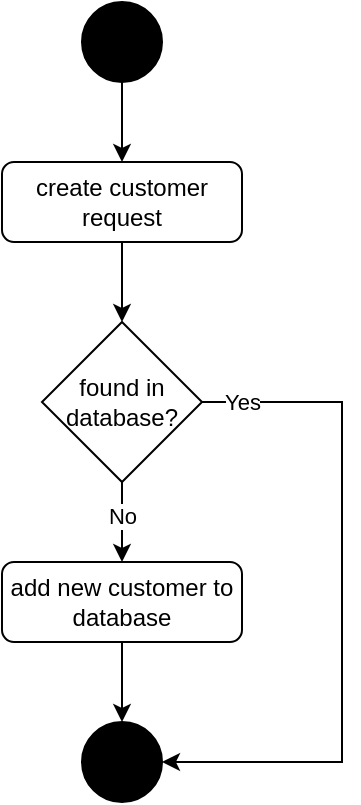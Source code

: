 <mxfile version="14.5.1" type="device"><diagram id="C5RBs43oDa-KdzZeNtuy" name="Page-1"><mxGraphModel dx="946" dy="640" grid="1" gridSize="10" guides="1" tooltips="1" connect="1" arrows="1" fold="1" page="1" pageScale="1" pageWidth="827" pageHeight="1169" math="0" shadow="0"><root><mxCell id="WIyWlLk6GJQsqaUBKTNV-0"/><mxCell id="WIyWlLk6GJQsqaUBKTNV-1" parent="WIyWlLk6GJQsqaUBKTNV-0"/><mxCell id="bDCf9ZuHCR-Yo9mToukc-0" value="" style="ellipse;whiteSpace=wrap;html=1;aspect=fixed;fillColor=#000000;" parent="WIyWlLk6GJQsqaUBKTNV-1" vertex="1"><mxGeometry x="400" y="80" width="40" height="40" as="geometry"/></mxCell><mxCell id="lMiE3IPboOpO6Fax5913-0" value="create customer request" style="rounded=1;whiteSpace=wrap;html=1;" parent="WIyWlLk6GJQsqaUBKTNV-1" vertex="1"><mxGeometry x="360" y="160" width="120" height="40" as="geometry"/></mxCell><mxCell id="lMiE3IPboOpO6Fax5913-11" style="edgeStyle=orthogonalEdgeStyle;rounded=0;orthogonalLoop=1;jettySize=auto;html=1;entryX=1;entryY=0.5;entryDx=0;entryDy=0;" parent="WIyWlLk6GJQsqaUBKTNV-1" target="lMiE3IPboOpO6Fax5913-8" edge="1"><mxGeometry relative="1" as="geometry"><mxPoint x="440" y="620" as="targetPoint"/><mxPoint x="450" y="280" as="sourcePoint"/><Array as="points"><mxPoint x="530" y="280"/><mxPoint x="530" y="460"/></Array></mxGeometry></mxCell><mxCell id="lMiE3IPboOpO6Fax5913-21" value="Yes" style="edgeLabel;html=1;align=center;verticalAlign=middle;resizable=0;points=[];" parent="lMiE3IPboOpO6Fax5913-11" vertex="1" connectable="0"><mxGeometry x="-0.852" relative="1" as="geometry"><mxPoint x="4" as="offset"/></mxGeometry></mxCell><mxCell id="lMiE3IPboOpO6Fax5913-1" value="found in database?" style="rhombus;whiteSpace=wrap;html=1;" parent="WIyWlLk6GJQsqaUBKTNV-1" vertex="1"><mxGeometry x="380" y="240" width="80" height="80" as="geometry"/></mxCell><mxCell id="lMiE3IPboOpO6Fax5913-4" value="" style="endArrow=classic;html=1;exitX=0.5;exitY=1;exitDx=0;exitDy=0;entryX=0.5;entryY=0;entryDx=0;entryDy=0;" parent="WIyWlLk6GJQsqaUBKTNV-1" source="bDCf9ZuHCR-Yo9mToukc-0" target="lMiE3IPboOpO6Fax5913-0" edge="1"><mxGeometry width="50" height="50" relative="1" as="geometry"><mxPoint x="390" y="350" as="sourcePoint"/><mxPoint x="419" y="150" as="targetPoint"/></mxGeometry></mxCell><mxCell id="lMiE3IPboOpO6Fax5913-5" value="" style="endArrow=classic;html=1;entryX=0.5;entryY=0;entryDx=0;entryDy=0;exitX=0.5;exitY=1;exitDx=0;exitDy=0;" parent="WIyWlLk6GJQsqaUBKTNV-1" source="lMiE3IPboOpO6Fax5913-0" target="lMiE3IPboOpO6Fax5913-1" edge="1"><mxGeometry width="50" height="50" relative="1" as="geometry"><mxPoint x="430" y="210" as="sourcePoint"/><mxPoint x="440" y="210" as="targetPoint"/></mxGeometry></mxCell><mxCell id="lMiE3IPboOpO6Fax5913-6" value="" style="endArrow=classic;html=1;entryX=0.5;entryY=0;entryDx=0;entryDy=0;exitX=0.5;exitY=1;exitDx=0;exitDy=0;" parent="WIyWlLk6GJQsqaUBKTNV-1" source="lMiE3IPboOpO6Fax5913-1" edge="1"><mxGeometry width="50" height="50" relative="1" as="geometry"><mxPoint x="420" y="320" as="sourcePoint"/><mxPoint x="420" y="360" as="targetPoint"/></mxGeometry></mxCell><mxCell id="lMiE3IPboOpO6Fax5913-18" value="No" style="edgeLabel;html=1;align=center;verticalAlign=middle;resizable=0;points=[];" parent="lMiE3IPboOpO6Fax5913-6" vertex="1" connectable="0"><mxGeometry x="-0.152" relative="1" as="geometry"><mxPoint x="-0.21" as="offset"/></mxGeometry></mxCell><mxCell id="lMiE3IPboOpO6Fax5913-8" value="" style="ellipse;whiteSpace=wrap;html=1;aspect=fixed;fillColor=#000000;" parent="WIyWlLk6GJQsqaUBKTNV-1" vertex="1"><mxGeometry x="400" y="440" width="40" height="40" as="geometry"/></mxCell><mxCell id="lMiE3IPboOpO6Fax5913-15" style="edgeStyle=orthogonalEdgeStyle;rounded=0;orthogonalLoop=1;jettySize=auto;html=1;entryX=0.5;entryY=0;entryDx=0;entryDy=0;" parent="WIyWlLk6GJQsqaUBKTNV-1" source="lMiE3IPboOpO6Fax5913-14" target="lMiE3IPboOpO6Fax5913-8" edge="1"><mxGeometry relative="1" as="geometry"/></mxCell><mxCell id="lMiE3IPboOpO6Fax5913-14" value="add new customer to database" style="rounded=1;whiteSpace=wrap;html=1;" parent="WIyWlLk6GJQsqaUBKTNV-1" vertex="1"><mxGeometry x="360" y="360" width="120" height="40" as="geometry"/></mxCell></root></mxGraphModel></diagram></mxfile>